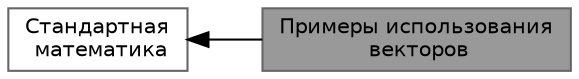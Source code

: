 digraph "Примеры использования векторов"
{
 // LATEX_PDF_SIZE
  bgcolor="transparent";
  edge [fontname=Helvetica,fontsize=10,labelfontname=Helvetica,labelfontsize=10];
  node [fontname=Helvetica,fontsize=10,shape=box,height=0.2,width=0.4];
  rankdir=LR;
  Node2 [id="Node000002",label="Стандартная\l математика",height=0.2,width=0.4,color="grey40", fillcolor="white", style="filled",URL="$group___mathematica.html",tooltip="Модуль стандартной математики, задачи которого вычисляются на единственном процессоре."];
  Node1 [id="Node000001",label="Примеры использования\l векторов",height=0.2,width=0.4,color="gray40", fillcolor="grey60", style="filled", fontcolor="black",tooltip=" "];
  Node2->Node1 [shape=plaintext, dir="back", style="solid"];
}
